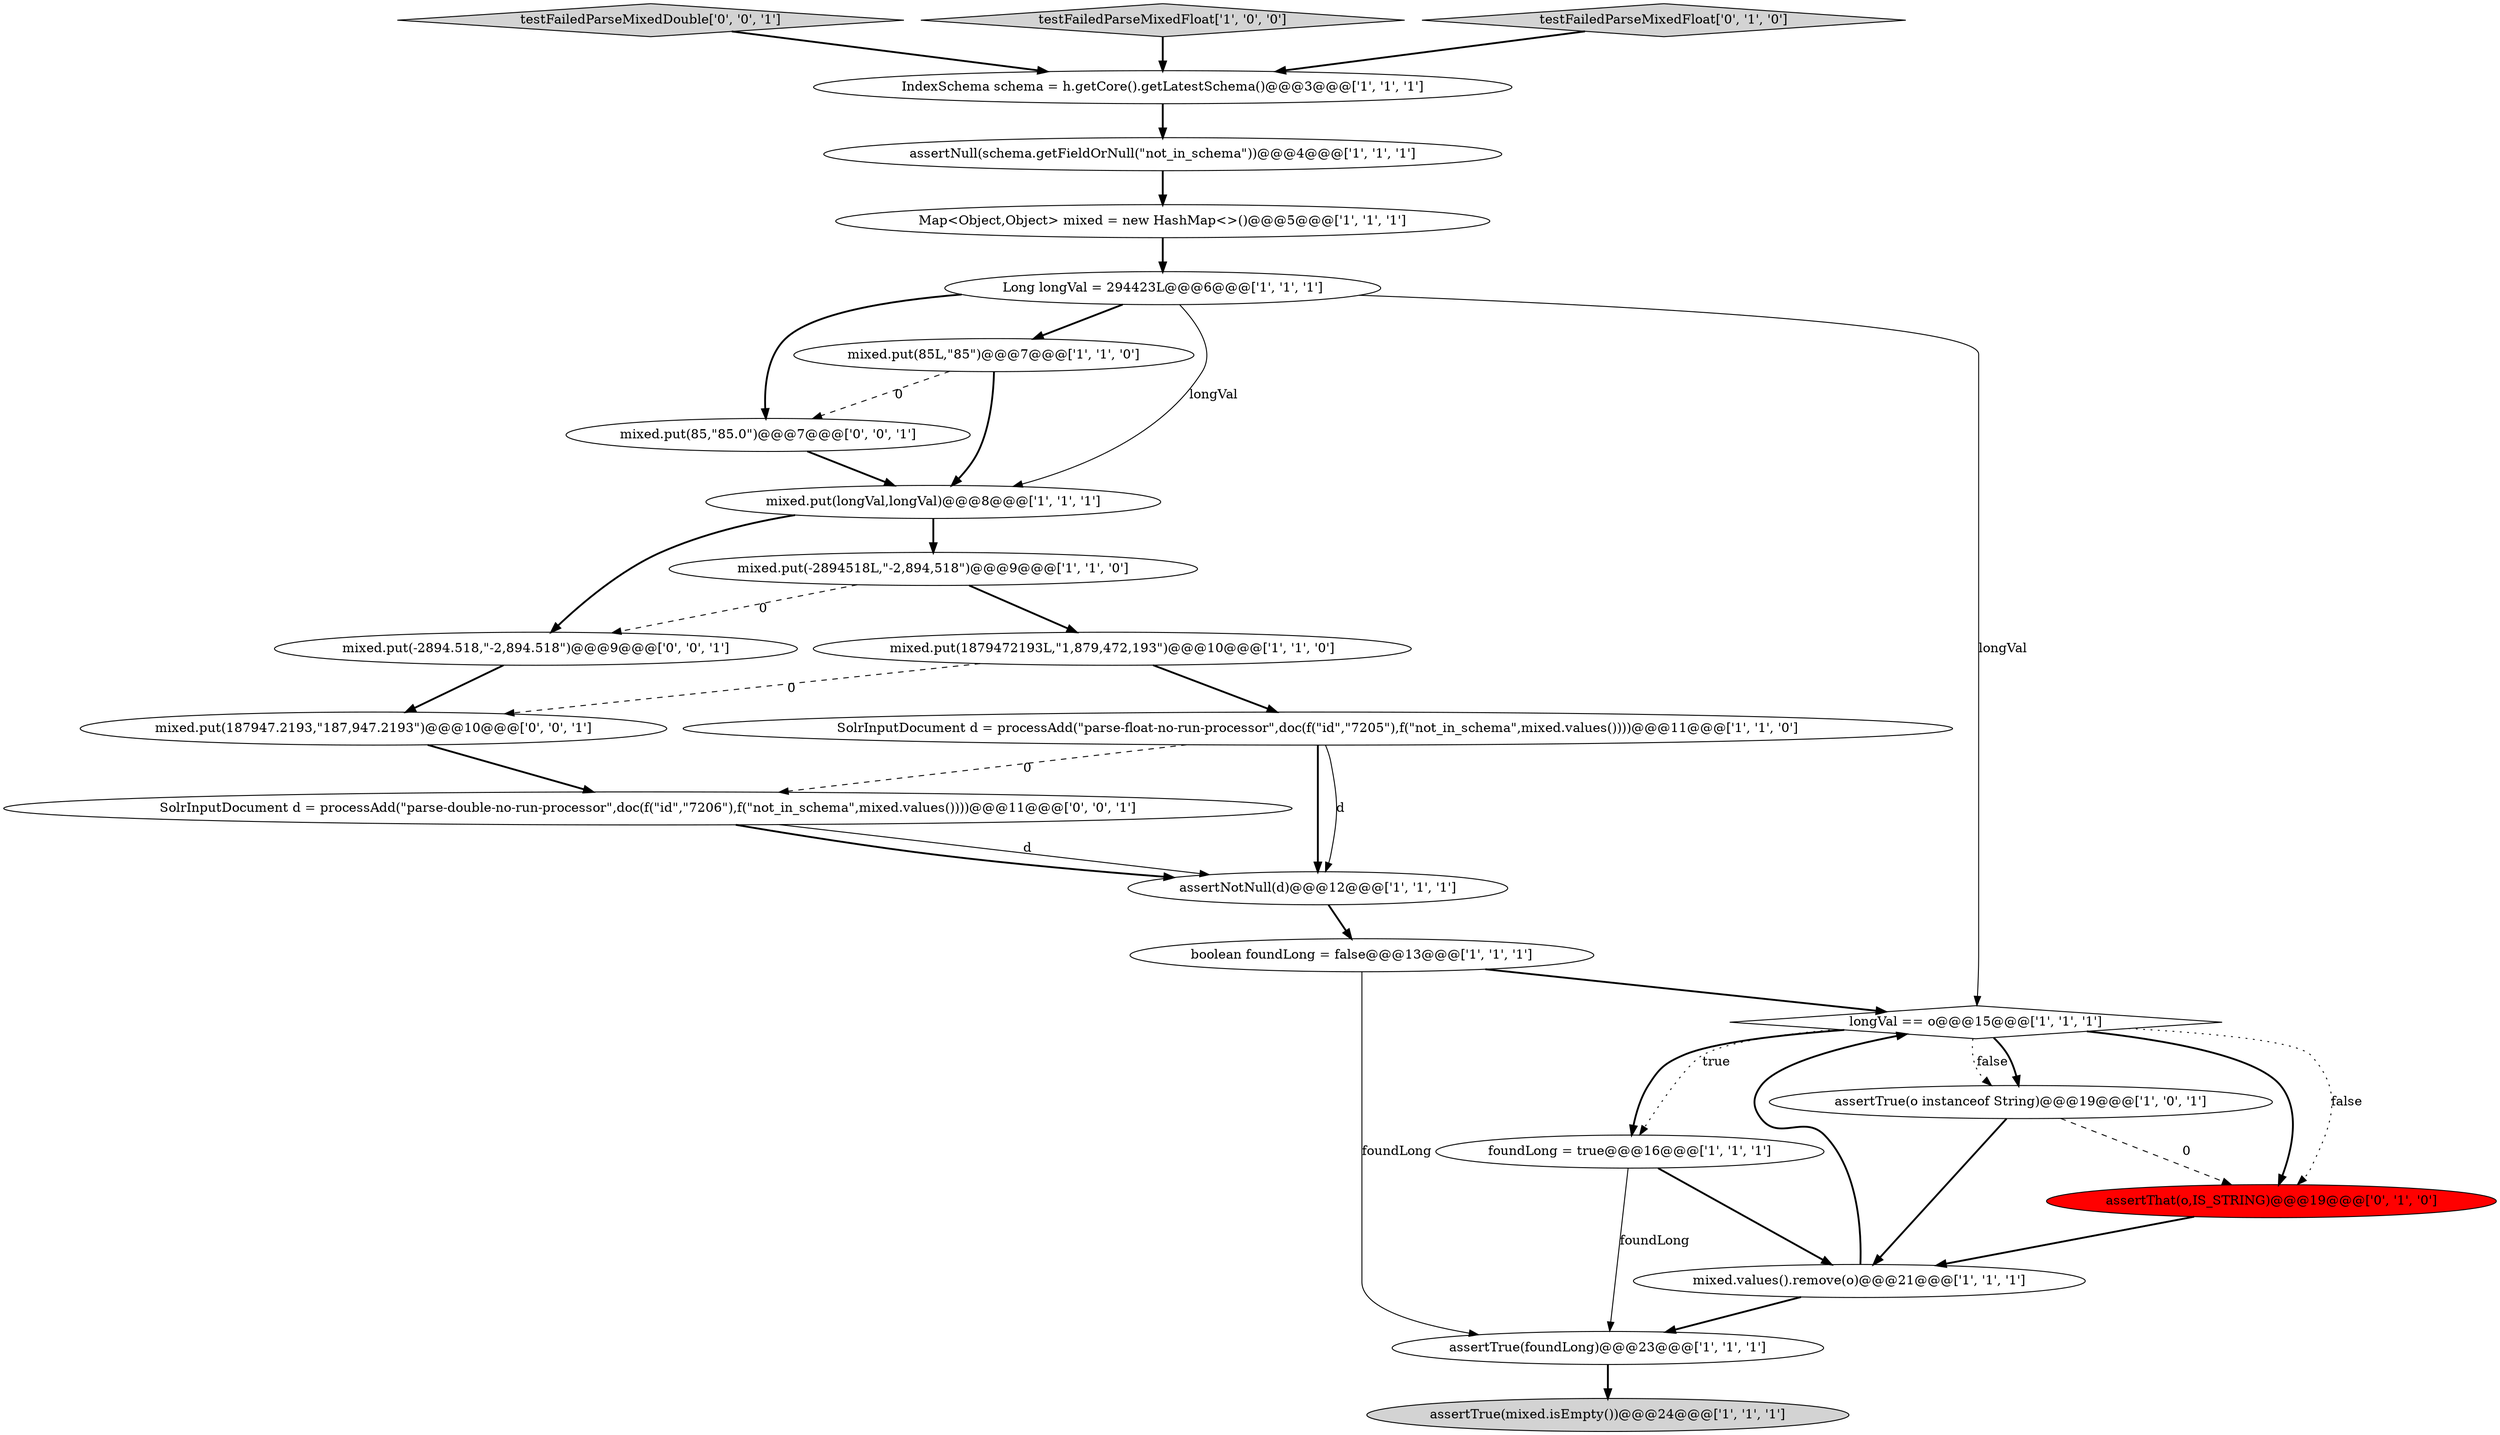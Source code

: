 digraph {
15 [style = filled, label = "mixed.put(1879472193L,\"1,879,472,193\")@@@10@@@['1', '1', '0']", fillcolor = white, shape = ellipse image = "AAA0AAABBB1BBB"];
9 [style = filled, label = "mixed.put(85L,\"85\")@@@7@@@['1', '1', '0']", fillcolor = white, shape = ellipse image = "AAA0AAABBB1BBB"];
1 [style = filled, label = "mixed.put(-2894518L,\"-2,894,518\")@@@9@@@['1', '1', '0']", fillcolor = white, shape = ellipse image = "AAA0AAABBB1BBB"];
12 [style = filled, label = "assertNull(schema.getFieldOrNull(\"not_in_schema\"))@@@4@@@['1', '1', '1']", fillcolor = white, shape = ellipse image = "AAA0AAABBB1BBB"];
23 [style = filled, label = "SolrInputDocument d = processAdd(\"parse-double-no-run-processor\",doc(f(\"id\",\"7206\"),f(\"not_in_schema\",mixed.values())))@@@11@@@['0', '0', '1']", fillcolor = white, shape = ellipse image = "AAA0AAABBB3BBB"];
6 [style = filled, label = "assertNotNull(d)@@@12@@@['1', '1', '1']", fillcolor = white, shape = ellipse image = "AAA0AAABBB1BBB"];
16 [style = filled, label = "assertTrue(foundLong)@@@23@@@['1', '1', '1']", fillcolor = white, shape = ellipse image = "AAA0AAABBB1BBB"];
2 [style = filled, label = "boolean foundLong = false@@@13@@@['1', '1', '1']", fillcolor = white, shape = ellipse image = "AAA0AAABBB1BBB"];
20 [style = filled, label = "testFailedParseMixedDouble['0', '0', '1']", fillcolor = lightgray, shape = diamond image = "AAA0AAABBB3BBB"];
19 [style = filled, label = "assertThat(o,IS_STRING)@@@19@@@['0', '1', '0']", fillcolor = red, shape = ellipse image = "AAA1AAABBB2BBB"];
5 [style = filled, label = "mixed.values().remove(o)@@@21@@@['1', '1', '1']", fillcolor = white, shape = ellipse image = "AAA0AAABBB1BBB"];
21 [style = filled, label = "mixed.put(187947.2193,\"187,947.2193\")@@@10@@@['0', '0', '1']", fillcolor = white, shape = ellipse image = "AAA0AAABBB3BBB"];
24 [style = filled, label = "mixed.put(-2894.518,\"-2,894.518\")@@@9@@@['0', '0', '1']", fillcolor = white, shape = ellipse image = "AAA0AAABBB3BBB"];
14 [style = filled, label = "mixed.put(longVal,longVal)@@@8@@@['1', '1', '1']", fillcolor = white, shape = ellipse image = "AAA0AAABBB1BBB"];
13 [style = filled, label = "assertTrue(mixed.isEmpty())@@@24@@@['1', '1', '1']", fillcolor = lightgray, shape = ellipse image = "AAA0AAABBB1BBB"];
3 [style = filled, label = "testFailedParseMixedFloat['1', '0', '0']", fillcolor = lightgray, shape = diamond image = "AAA0AAABBB1BBB"];
10 [style = filled, label = "IndexSchema schema = h.getCore().getLatestSchema()@@@3@@@['1', '1', '1']", fillcolor = white, shape = ellipse image = "AAA0AAABBB1BBB"];
18 [style = filled, label = "testFailedParseMixedFloat['0', '1', '0']", fillcolor = lightgray, shape = diamond image = "AAA0AAABBB2BBB"];
0 [style = filled, label = "Map<Object,Object> mixed = new HashMap<>()@@@5@@@['1', '1', '1']", fillcolor = white, shape = ellipse image = "AAA0AAABBB1BBB"];
17 [style = filled, label = "SolrInputDocument d = processAdd(\"parse-float-no-run-processor\",doc(f(\"id\",\"7205\"),f(\"not_in_schema\",mixed.values())))@@@11@@@['1', '1', '0']", fillcolor = white, shape = ellipse image = "AAA0AAABBB1BBB"];
11 [style = filled, label = "Long longVal = 294423L@@@6@@@['1', '1', '1']", fillcolor = white, shape = ellipse image = "AAA0AAABBB1BBB"];
7 [style = filled, label = "foundLong = true@@@16@@@['1', '1', '1']", fillcolor = white, shape = ellipse image = "AAA0AAABBB1BBB"];
4 [style = filled, label = "longVal == o@@@15@@@['1', '1', '1']", fillcolor = white, shape = diamond image = "AAA0AAABBB1BBB"];
8 [style = filled, label = "assertTrue(o instanceof String)@@@19@@@['1', '0', '1']", fillcolor = white, shape = ellipse image = "AAA0AAABBB1BBB"];
22 [style = filled, label = "mixed.put(85,\"85.0\")@@@7@@@['0', '0', '1']", fillcolor = white, shape = ellipse image = "AAA0AAABBB3BBB"];
14->24 [style = bold, label=""];
8->19 [style = dashed, label="0"];
16->13 [style = bold, label=""];
17->6 [style = bold, label=""];
1->15 [style = bold, label=""];
4->19 [style = dotted, label="false"];
4->19 [style = bold, label=""];
4->7 [style = dotted, label="true"];
0->11 [style = bold, label=""];
15->21 [style = dashed, label="0"];
9->22 [style = dashed, label="0"];
11->14 [style = solid, label="longVal"];
11->9 [style = bold, label=""];
12->0 [style = bold, label=""];
2->4 [style = bold, label=""];
4->8 [style = dotted, label="false"];
4->7 [style = bold, label=""];
14->1 [style = bold, label=""];
20->10 [style = bold, label=""];
6->2 [style = bold, label=""];
5->16 [style = bold, label=""];
19->5 [style = bold, label=""];
3->10 [style = bold, label=""];
15->17 [style = bold, label=""];
7->5 [style = bold, label=""];
17->6 [style = solid, label="d"];
8->5 [style = bold, label=""];
18->10 [style = bold, label=""];
24->21 [style = bold, label=""];
10->12 [style = bold, label=""];
23->6 [style = solid, label="d"];
1->24 [style = dashed, label="0"];
23->6 [style = bold, label=""];
5->4 [style = bold, label=""];
9->14 [style = bold, label=""];
11->22 [style = bold, label=""];
4->8 [style = bold, label=""];
11->4 [style = solid, label="longVal"];
17->23 [style = dashed, label="0"];
22->14 [style = bold, label=""];
2->16 [style = solid, label="foundLong"];
7->16 [style = solid, label="foundLong"];
21->23 [style = bold, label=""];
}
